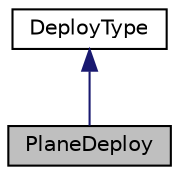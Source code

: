 digraph "PlaneDeploy"
{
 // LATEX_PDF_SIZE
  edge [fontname="Helvetica",fontsize="10",labelfontname="Helvetica",labelfontsize="10"];
  node [fontname="Helvetica",fontsize="10",shape=record];
  Node1 [label="PlaneDeploy",height=0.2,width=0.4,color="black", fillcolor="grey75", style="filled", fontcolor="black",tooltip="a PlaneDeploy class"];
  Node2 -> Node1 [dir="back",color="midnightblue",fontsize="10",style="solid",fontname="Helvetica"];
  Node2 [label="DeployType",height=0.2,width=0.4,color="black", fillcolor="white", style="filled",URL="$classDeployType.html",tooltip="a DeployType class."];
}
